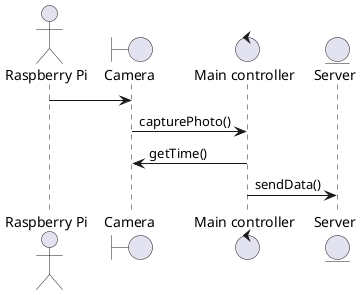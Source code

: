 @startuml
actor "Raspberry Pi" as Raspi
boundary "Camera" as Camera
control "Main controller" as Controller
entity "Server" as Server

' Define the flow
Raspi -> Camera
Camera -> Controller : capturePhoto()
Controller -> Camera : getTime()

Controller -> Server : sendData()
@enduml

create_robustness_capture_photo
